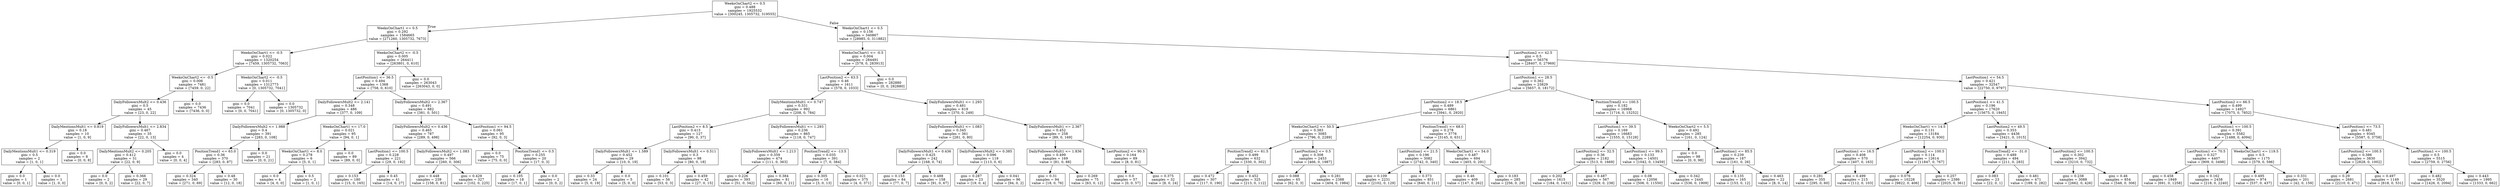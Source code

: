 digraph Tree {
node [shape=box] ;
0 [label="WeeksOnChart2 <= 0.5\ngini = 0.488\nsamples = 1925532\nvalue = [300245, 1305732, 319555]"] ;
1 [label="WeeksOnChart1 <= 0.5\ngini = 0.292\nsamples = 1584665\nvalue = [271260, 1305732, 7673]"] ;
0 -> 1 [labeldistance=2.5, labelangle=45, headlabel="True"] ;
2 [label="WeeksOnChart1 <= -0.5\ngini = 0.022\nsamples = 1320254\nvalue = [7459, 1305732, 7063]"] ;
1 -> 2 ;
3 [label="WeeksOnChart2 <= -0.5\ngini = 0.006\nsamples = 7481\nvalue = [7459, 0, 22]"] ;
2 -> 3 ;
4 [label="DailyFollowersMult2 <= 0.436\ngini = 0.5\nsamples = 45\nvalue = [23, 0, 22]"] ;
3 -> 4 ;
5 [label="DailyMentionsMult1 <= 0.819\ngini = 0.18\nsamples = 10\nvalue = [1, 0, 9]"] ;
4 -> 5 ;
6 [label="DailyMentionsMult1 <= 0.319\ngini = 0.5\nsamples = 2\nvalue = [1, 0, 1]"] ;
5 -> 6 ;
7 [label="gini = 0.0\nsamples = 1\nvalue = [0, 0, 1]"] ;
6 -> 7 ;
8 [label="gini = 0.0\nsamples = 1\nvalue = [1, 0, 0]"] ;
6 -> 8 ;
9 [label="gini = 0.0\nsamples = 8\nvalue = [0, 0, 8]"] ;
5 -> 9 ;
10 [label="DailyFollowersMult1 <= 2.834\ngini = 0.467\nsamples = 35\nvalue = [22, 0, 13]"] ;
4 -> 10 ;
11 [label="DailyMentionsMult2 <= 0.205\ngini = 0.412\nsamples = 31\nvalue = [22, 0, 9]"] ;
10 -> 11 ;
12 [label="gini = 0.0\nsamples = 2\nvalue = [0, 0, 2]"] ;
11 -> 12 ;
13 [label="gini = 0.366\nsamples = 29\nvalue = [22, 0, 7]"] ;
11 -> 13 ;
14 [label="gini = 0.0\nsamples = 4\nvalue = [0, 0, 4]"] ;
10 -> 14 ;
15 [label="gini = 0.0\nsamples = 7436\nvalue = [7436, 0, 0]"] ;
3 -> 15 ;
16 [label="WeeksOnChart2 <= -0.5\ngini = 0.011\nsamples = 1312773\nvalue = [0, 1305732, 7041]"] ;
2 -> 16 ;
17 [label="gini = 0.0\nsamples = 7041\nvalue = [0, 0, 7041]"] ;
16 -> 17 ;
18 [label="gini = 0.0\nsamples = 1305732\nvalue = [0, 1305732, 0]"] ;
16 -> 18 ;
19 [label="WeeksOnChart2 <= -0.5\ngini = 0.005\nsamples = 264411\nvalue = [263801, 0, 610]"] ;
1 -> 19 ;
20 [label="LastPosition1 <= 36.5\ngini = 0.494\nsamples = 1368\nvalue = [758, 0, 610]"] ;
19 -> 20 ;
21 [label="DailyFollowersMult2 <= 2.141\ngini = 0.348\nsamples = 486\nvalue = [377, 0, 109]"] ;
20 -> 21 ;
22 [label="DailyFollowersMult2 <= 1.988\ngini = 0.4\nsamples = 391\nvalue = [283, 0, 108]"] ;
21 -> 22 ;
23 [label="PositionTrend1 <= 63.0\ngini = 0.36\nsamples = 370\nvalue = [283, 0, 87]"] ;
22 -> 23 ;
24 [label="gini = 0.324\nsamples = 340\nvalue = [271, 0, 69]"] ;
23 -> 24 ;
25 [label="gini = 0.48\nsamples = 30\nvalue = [12, 0, 18]"] ;
23 -> 25 ;
26 [label="gini = 0.0\nsamples = 21\nvalue = [0, 0, 21]"] ;
22 -> 26 ;
27 [label="WeeksOnChart1 <= 17.0\ngini = 0.021\nsamples = 95\nvalue = [94, 0, 1]"] ;
21 -> 27 ;
28 [label="WeeksOnChart1 <= 8.0\ngini = 0.278\nsamples = 6\nvalue = [5, 0, 1]"] ;
27 -> 28 ;
29 [label="gini = 0.0\nsamples = 4\nvalue = [4, 0, 0]"] ;
28 -> 29 ;
30 [label="gini = 0.5\nsamples = 2\nvalue = [1, 0, 1]"] ;
28 -> 30 ;
31 [label="gini = 0.0\nsamples = 89\nvalue = [89, 0, 0]"] ;
27 -> 31 ;
32 [label="DailyFollowersMult2 <= 2.367\ngini = 0.491\nsamples = 882\nvalue = [381, 0, 501]"] ;
20 -> 32 ;
33 [label="DailyFollowersMult2 <= 0.436\ngini = 0.465\nsamples = 787\nvalue = [289, 0, 498]"] ;
32 -> 33 ;
34 [label="LastPosition1 <= 100.5\ngini = 0.228\nsamples = 221\nvalue = [29, 0, 192]"] ;
33 -> 34 ;
35 [label="gini = 0.153\nsamples = 180\nvalue = [15, 0, 165]"] ;
34 -> 35 ;
36 [label="gini = 0.45\nsamples = 41\nvalue = [14, 0, 27]"] ;
34 -> 36 ;
37 [label="DailyFollowersMult2 <= 1.083\ngini = 0.497\nsamples = 566\nvalue = [260, 0, 306]"] ;
33 -> 37 ;
38 [label="gini = 0.448\nsamples = 239\nvalue = [158, 0, 81]"] ;
37 -> 38 ;
39 [label="gini = 0.429\nsamples = 327\nvalue = [102, 0, 225]"] ;
37 -> 39 ;
40 [label="LastPosition1 <= 94.5\ngini = 0.061\nsamples = 95\nvalue = [92, 0, 3]"] ;
32 -> 40 ;
41 [label="gini = 0.0\nsamples = 75\nvalue = [75, 0, 0]"] ;
40 -> 41 ;
42 [label="PositionTrend1 <= 0.5\ngini = 0.255\nsamples = 20\nvalue = [17, 0, 3]"] ;
40 -> 42 ;
43 [label="gini = 0.105\nsamples = 18\nvalue = [17, 0, 1]"] ;
42 -> 43 ;
44 [label="gini = 0.0\nsamples = 2\nvalue = [0, 0, 2]"] ;
42 -> 44 ;
45 [label="gini = 0.0\nsamples = 263043\nvalue = [263043, 0, 0]"] ;
19 -> 45 ;
46 [label="WeeksOnChart1 <= 0.5\ngini = 0.156\nsamples = 340867\nvalue = [28985, 0, 311882]"] ;
0 -> 46 [labeldistance=2.5, labelangle=-45, headlabel="False"] ;
47 [label="WeeksOnChart1 <= -0.5\ngini = 0.004\nsamples = 284491\nvalue = [578, 0, 283913]"] ;
46 -> 47 ;
48 [label="LastPosition2 <= 63.5\ngini = 0.46\nsamples = 1611\nvalue = [578, 0, 1033]"] ;
47 -> 48 ;
49 [label="DailyMentionsMult1 <= 0.747\ngini = 0.331\nsamples = 992\nvalue = [208, 0, 784]"] ;
48 -> 49 ;
50 [label="LastPosition2 <= 8.5\ngini = 0.413\nsamples = 127\nvalue = [90, 0, 37]"] ;
49 -> 50 ;
51 [label="DailyFollowersMult1 <= 1.589\ngini = 0.452\nsamples = 29\nvalue = [10, 0, 19]"] ;
50 -> 51 ;
52 [label="gini = 0.33\nsamples = 24\nvalue = [5, 0, 19]"] ;
51 -> 52 ;
53 [label="gini = 0.0\nsamples = 5\nvalue = [5, 0, 0]"] ;
51 -> 53 ;
54 [label="DailyFollowersMult1 <= 0.511\ngini = 0.3\nsamples = 98\nvalue = [80, 0, 18]"] ;
50 -> 54 ;
55 [label="gini = 0.101\nsamples = 56\nvalue = [53, 0, 3]"] ;
54 -> 55 ;
56 [label="gini = 0.459\nsamples = 42\nvalue = [27, 0, 15]"] ;
54 -> 56 ;
57 [label="DailyFollowersMult1 <= 1.293\ngini = 0.236\nsamples = 865\nvalue = [118, 0, 747]"] ;
49 -> 57 ;
58 [label="DailyFollowersMult1 <= 1.213\ngini = 0.359\nsamples = 474\nvalue = [111, 0, 363]"] ;
57 -> 58 ;
59 [label="gini = 0.226\nsamples = 393\nvalue = [51, 0, 342]"] ;
58 -> 59 ;
60 [label="gini = 0.384\nsamples = 81\nvalue = [60, 0, 21]"] ;
58 -> 60 ;
61 [label="PositionTrend2 <= -13.5\ngini = 0.035\nsamples = 391\nvalue = [7, 0, 384]"] ;
57 -> 61 ;
62 [label="gini = 0.305\nsamples = 16\nvalue = [3, 0, 13]"] ;
61 -> 62 ;
63 [label="gini = 0.021\nsamples = 375\nvalue = [4, 0, 371]"] ;
61 -> 63 ;
64 [label="DailyFollowersMult1 <= 1.293\ngini = 0.481\nsamples = 619\nvalue = [370, 0, 249]"] ;
48 -> 64 ;
65 [label="DailyFollowersMult1 <= 1.083\ngini = 0.345\nsamples = 361\nvalue = [281, 0, 80]"] ;
64 -> 65 ;
66 [label="DailyFollowersMult1 <= 0.436\ngini = 0.425\nsamples = 242\nvalue = [168, 0, 74]"] ;
65 -> 66 ;
67 [label="gini = 0.153\nsamples = 84\nvalue = [77, 0, 7]"] ;
66 -> 67 ;
68 [label="gini = 0.488\nsamples = 158\nvalue = [91, 0, 67]"] ;
66 -> 68 ;
69 [label="DailyFollowersMult2 <= 0.385\ngini = 0.096\nsamples = 119\nvalue = [113, 0, 6]"] ;
65 -> 69 ;
70 [label="gini = 0.287\nsamples = 23\nvalue = [19, 0, 4]"] ;
69 -> 70 ;
71 [label="gini = 0.041\nsamples = 96\nvalue = [94, 0, 2]"] ;
69 -> 71 ;
72 [label="DailyFollowersMult1 <= 2.367\ngini = 0.452\nsamples = 258\nvalue = [89, 0, 169]"] ;
64 -> 72 ;
73 [label="DailyFollowersMult1 <= 1.836\ngini = 0.499\nsamples = 169\nvalue = [81, 0, 88]"] ;
72 -> 73 ;
74 [label="gini = 0.31\nsamples = 94\nvalue = [18, 0, 76]"] ;
73 -> 74 ;
75 [label="gini = 0.269\nsamples = 75\nvalue = [63, 0, 12]"] ;
73 -> 75 ;
76 [label="LastPosition2 <= 90.5\ngini = 0.164\nsamples = 89\nvalue = [8, 0, 81]"] ;
72 -> 76 ;
77 [label="gini = 0.0\nsamples = 57\nvalue = [0, 0, 57]"] ;
76 -> 77 ;
78 [label="gini = 0.375\nsamples = 32\nvalue = [8, 0, 24]"] ;
76 -> 78 ;
79 [label="gini = 0.0\nsamples = 282880\nvalue = [0, 0, 282880]"] ;
47 -> 79 ;
80 [label="LastPosition2 <= 42.5\ngini = 0.5\nsamples = 56376\nvalue = [28407, 0, 27969]"] ;
46 -> 80 ;
81 [label="LastPosition1 <= 28.5\ngini = 0.362\nsamples = 23829\nvalue = [5657, 0, 18172]"] ;
80 -> 81 ;
82 [label="LastPosition2 <= 18.5\ngini = 0.489\nsamples = 6861\nvalue = [3941, 0, 2920]"] ;
81 -> 82 ;
83 [label="WeeksOnChart2 <= 50.5\ngini = 0.383\nsamples = 3085\nvalue = [796, 0, 2289]"] ;
82 -> 83 ;
84 [label="PositionTrend2 <= 61.5\ngini = 0.499\nsamples = 632\nvalue = [330, 0, 302]"] ;
83 -> 84 ;
85 [label="gini = 0.472\nsamples = 307\nvalue = [117, 0, 190]"] ;
84 -> 85 ;
86 [label="gini = 0.452\nsamples = 325\nvalue = [213, 0, 112]"] ;
84 -> 86 ;
87 [label="LastPosition2 <= 0.5\ngini = 0.308\nsamples = 2453\nvalue = [466, 0, 1987]"] ;
83 -> 87 ;
88 [label="gini = 0.088\nsamples = 65\nvalue = [62, 0, 3]"] ;
87 -> 88 ;
89 [label="gini = 0.281\nsamples = 2388\nvalue = [404, 0, 1984]"] ;
87 -> 89 ;
90 [label="PositionTrend1 <= 68.0\ngini = 0.278\nsamples = 3776\nvalue = [3145, 0, 631]"] ;
82 -> 90 ;
91 [label="LastPosition1 <= 21.5\ngini = 0.196\nsamples = 3082\nvalue = [2742, 0, 340]"] ;
90 -> 91 ;
92 [label="gini = 0.109\nsamples = 2231\nvalue = [2102, 0, 129]"] ;
91 -> 92 ;
93 [label="gini = 0.373\nsamples = 851\nvalue = [640, 0, 211]"] ;
91 -> 93 ;
94 [label="WeeksOnChart1 <= 54.0\ngini = 0.487\nsamples = 694\nvalue = [403, 0, 291]"] ;
90 -> 94 ;
95 [label="gini = 0.46\nsamples = 409\nvalue = [147, 0, 262]"] ;
94 -> 95 ;
96 [label="gini = 0.183\nsamples = 285\nvalue = [256, 0, 29]"] ;
94 -> 96 ;
97 [label="PositionTrend2 <= 100.5\ngini = 0.182\nsamples = 16968\nvalue = [1716, 0, 15252]"] ;
81 -> 97 ;
98 [label="LastPosition1 <= 39.5\ngini = 0.169\nsamples = 16683\nvalue = [1555, 0, 15128]"] ;
97 -> 98 ;
99 [label="LastPosition2 <= 32.5\ngini = 0.36\nsamples = 2182\nvalue = [513, 0, 1669]"] ;
98 -> 99 ;
100 [label="gini = 0.202\nsamples = 1615\nvalue = [184, 0, 1431]"] ;
99 -> 100 ;
101 [label="gini = 0.487\nsamples = 567\nvalue = [329, 0, 238]"] ;
99 -> 101 ;
102 [label="LastPosition1 <= 99.5\ngini = 0.133\nsamples = 14501\nvalue = [1042, 0, 13459]"] ;
98 -> 102 ;
103 [label="gini = 0.08\nsamples = 12056\nvalue = [506, 0, 11550]"] ;
102 -> 103 ;
104 [label="gini = 0.342\nsamples = 2445\nvalue = [536, 0, 1909]"] ;
102 -> 104 ;
105 [label="WeeksOnChart2 <= 5.5\ngini = 0.492\nsamples = 285\nvalue = [161, 0, 124]"] ;
97 -> 105 ;
106 [label="gini = 0.0\nsamples = 98\nvalue = [0, 0, 98]"] ;
105 -> 106 ;
107 [label="LastPosition1 <= 85.5\ngini = 0.239\nsamples = 187\nvalue = [161, 0, 26]"] ;
105 -> 107 ;
108 [label="gini = 0.135\nsamples = 165\nvalue = [153, 0, 12]"] ;
107 -> 108 ;
109 [label="gini = 0.463\nsamples = 22\nvalue = [8, 0, 14]"] ;
107 -> 109 ;
110 [label="LastPosition1 <= 54.5\ngini = 0.421\nsamples = 32547\nvalue = [22750, 0, 9797]"] ;
80 -> 110 ;
111 [label="LastPosition1 <= 41.5\ngini = 0.196\nsamples = 17620\nvalue = [15675, 0, 1945]"] ;
110 -> 111 ;
112 [label="WeeksOnChart1 <= 14.5\ngini = 0.131\nsamples = 13184\nvalue = [12254, 0, 930]"] ;
111 -> 112 ;
113 [label="LastPosition1 <= 16.5\ngini = 0.408\nsamples = 570\nvalue = [407, 0, 163]"] ;
112 -> 113 ;
114 [label="gini = 0.281\nsamples = 355\nvalue = [295, 0, 60]"] ;
113 -> 114 ;
115 [label="gini = 0.499\nsamples = 215\nvalue = [112, 0, 103]"] ;
113 -> 115 ;
116 [label="LastPosition2 <= 100.5\ngini = 0.114\nsamples = 12614\nvalue = [11847, 0, 767]"] ;
112 -> 116 ;
117 [label="gini = 0.076\nsamples = 10228\nvalue = [9822, 0, 406]"] ;
116 -> 117 ;
118 [label="gini = 0.257\nsamples = 2386\nvalue = [2025, 0, 361]"] ;
116 -> 118 ;
119 [label="LastPosition2 <= 49.5\ngini = 0.353\nsamples = 4436\nvalue = [3421, 0, 1015]"] ;
111 -> 119 ;
120 [label="PositionTrend2 <= -31.0\ngini = 0.489\nsamples = 494\nvalue = [211, 0, 283]"] ;
119 -> 120 ;
121 [label="gini = 0.083\nsamples = 23\nvalue = [22, 0, 1]"] ;
120 -> 121 ;
122 [label="gini = 0.481\nsamples = 471\nvalue = [189, 0, 282]"] ;
120 -> 122 ;
123 [label="LastPosition2 <= 100.5\ngini = 0.302\nsamples = 3942\nvalue = [3210, 0, 732]"] ;
119 -> 123 ;
124 [label="gini = 0.238\nsamples = 3088\nvalue = [2662, 0, 426]"] ;
123 -> 124 ;
125 [label="gini = 0.46\nsamples = 854\nvalue = [548, 0, 306]"] ;
123 -> 125 ;
126 [label="LastPosition2 <= 66.5\ngini = 0.499\nsamples = 14927\nvalue = [7075, 0, 7852]"] ;
110 -> 126 ;
127 [label="LastPosition1 <= 100.5\ngini = 0.391\nsamples = 5582\nvalue = [1488, 0, 4094]"] ;
126 -> 127 ;
128 [label="LastPosition1 <= 70.5\ngini = 0.327\nsamples = 4407\nvalue = [909, 0, 3498]"] ;
127 -> 128 ;
129 [label="gini = 0.458\nsamples = 1949\nvalue = [691, 0, 1258]"] ;
128 -> 129 ;
130 [label="gini = 0.162\nsamples = 2458\nvalue = [218, 0, 2240]"] ;
128 -> 130 ;
131 [label="WeeksOnChart1 <= 119.5\ngini = 0.5\nsamples = 1175\nvalue = [579, 0, 596]"] ;
127 -> 131 ;
132 [label="gini = 0.495\nsamples = 974\nvalue = [537, 0, 437]"] ;
131 -> 132 ;
133 [label="gini = 0.331\nsamples = 201\nvalue = [42, 0, 159]"] ;
131 -> 133 ;
134 [label="LastPosition1 <= 73.5\ngini = 0.481\nsamples = 9345\nvalue = [5587, 0, 3758]"] ;
126 -> 134 ;
135 [label="LastPosition2 <= 100.5\ngini = 0.386\nsamples = 3830\nvalue = [2828, 0, 1002]"] ;
134 -> 135 ;
136 [label="gini = 0.29\nsamples = 2681\nvalue = [2210, 0, 471]"] ;
135 -> 136 ;
137 [label="gini = 0.497\nsamples = 1149\nvalue = [618, 0, 531]"] ;
135 -> 137 ;
138 [label="LastPosition1 <= 100.5\ngini = 0.5\nsamples = 5515\nvalue = [2759, 0, 2756]"] ;
134 -> 138 ;
139 [label="gini = 0.482\nsamples = 3520\nvalue = [1426, 0, 2094]"] ;
138 -> 139 ;
140 [label="gini = 0.443\nsamples = 1995\nvalue = [1333, 0, 662]"] ;
138 -> 140 ;
}